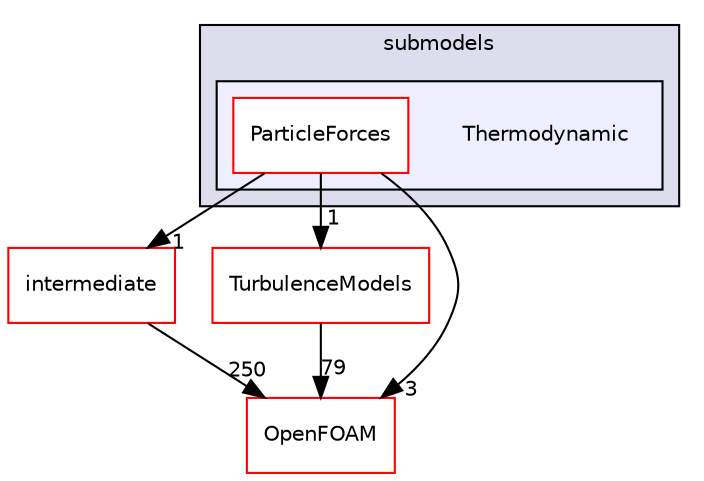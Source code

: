 digraph "src/lagrangian/turbulence/submodels/Thermodynamic" {
  bgcolor=transparent;
  compound=true
  node [ fontsize="10", fontname="Helvetica"];
  edge [ labelfontsize="10", labelfontname="Helvetica"];
  subgraph clusterdir_8d2e9f3975cd341fe442d8051fa80149 {
    graph [ bgcolor="#ddddee", pencolor="black", label="submodels" fontname="Helvetica", fontsize="10", URL="dir_8d2e9f3975cd341fe442d8051fa80149.html"]
  subgraph clusterdir_45a482bb8441cf85e78b132da7c0b9e2 {
    graph [ bgcolor="#eeeeff", pencolor="black", label="" URL="dir_45a482bb8441cf85e78b132da7c0b9e2.html"];
    dir_45a482bb8441cf85e78b132da7c0b9e2 [shape=plaintext label="Thermodynamic"];
    dir_297195aa6feb2797a628c11a4aec6ee0 [shape=box label="ParticleForces" color="red" fillcolor="white" style="filled" URL="dir_297195aa6feb2797a628c11a4aec6ee0.html"];
  }
  }
  dir_d3c32a493136c130c1f0d51f4f35c297 [shape=box label="intermediate" color="red" URL="dir_d3c32a493136c130c1f0d51f4f35c297.html"];
  dir_1eda626aeac0f0ad2848c36acaa5d501 [shape=box label="TurbulenceModels" color="red" URL="dir_1eda626aeac0f0ad2848c36acaa5d501.html"];
  dir_c5473ff19b20e6ec4dfe5c310b3778a8 [shape=box label="OpenFOAM" color="red" URL="dir_c5473ff19b20e6ec4dfe5c310b3778a8.html"];
  dir_d3c32a493136c130c1f0d51f4f35c297->dir_c5473ff19b20e6ec4dfe5c310b3778a8 [headlabel="250", labeldistance=1.5 headhref="dir_001388_001896.html"];
  dir_1eda626aeac0f0ad2848c36acaa5d501->dir_c5473ff19b20e6ec4dfe5c310b3778a8 [headlabel="79", labeldistance=1.5 headhref="dir_000753_001896.html"];
  dir_297195aa6feb2797a628c11a4aec6ee0->dir_d3c32a493136c130c1f0d51f4f35c297 [headlabel="1", labeldistance=1.5 headhref="dir_001717_001388.html"];
  dir_297195aa6feb2797a628c11a4aec6ee0->dir_1eda626aeac0f0ad2848c36acaa5d501 [headlabel="1", labeldistance=1.5 headhref="dir_001717_000753.html"];
  dir_297195aa6feb2797a628c11a4aec6ee0->dir_c5473ff19b20e6ec4dfe5c310b3778a8 [headlabel="3", labeldistance=1.5 headhref="dir_001717_001896.html"];
}
